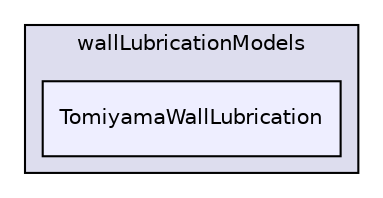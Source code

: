 digraph "applications/solvers/multiphase/twoPhaseEulerFoam/interfacialModels/wallLubricationModels/TomiyamaWallLubrication" {
  bgcolor=transparent;
  compound=true
  node [ fontsize="10", fontname="Helvetica"];
  edge [ labelfontsize="10", labelfontname="Helvetica"];
  subgraph clusterdir_e3b447723574590c1503966e204656bb {
    graph [ bgcolor="#ddddee", pencolor="black", label="wallLubricationModels" fontname="Helvetica", fontsize="10", URL="dir_e3b447723574590c1503966e204656bb.html"]
  dir_c9874d4250432b4319758c808669fa85 [shape=box, label="TomiyamaWallLubrication", style="filled", fillcolor="#eeeeff", pencolor="black", URL="dir_c9874d4250432b4319758c808669fa85.html"];
  }
}
